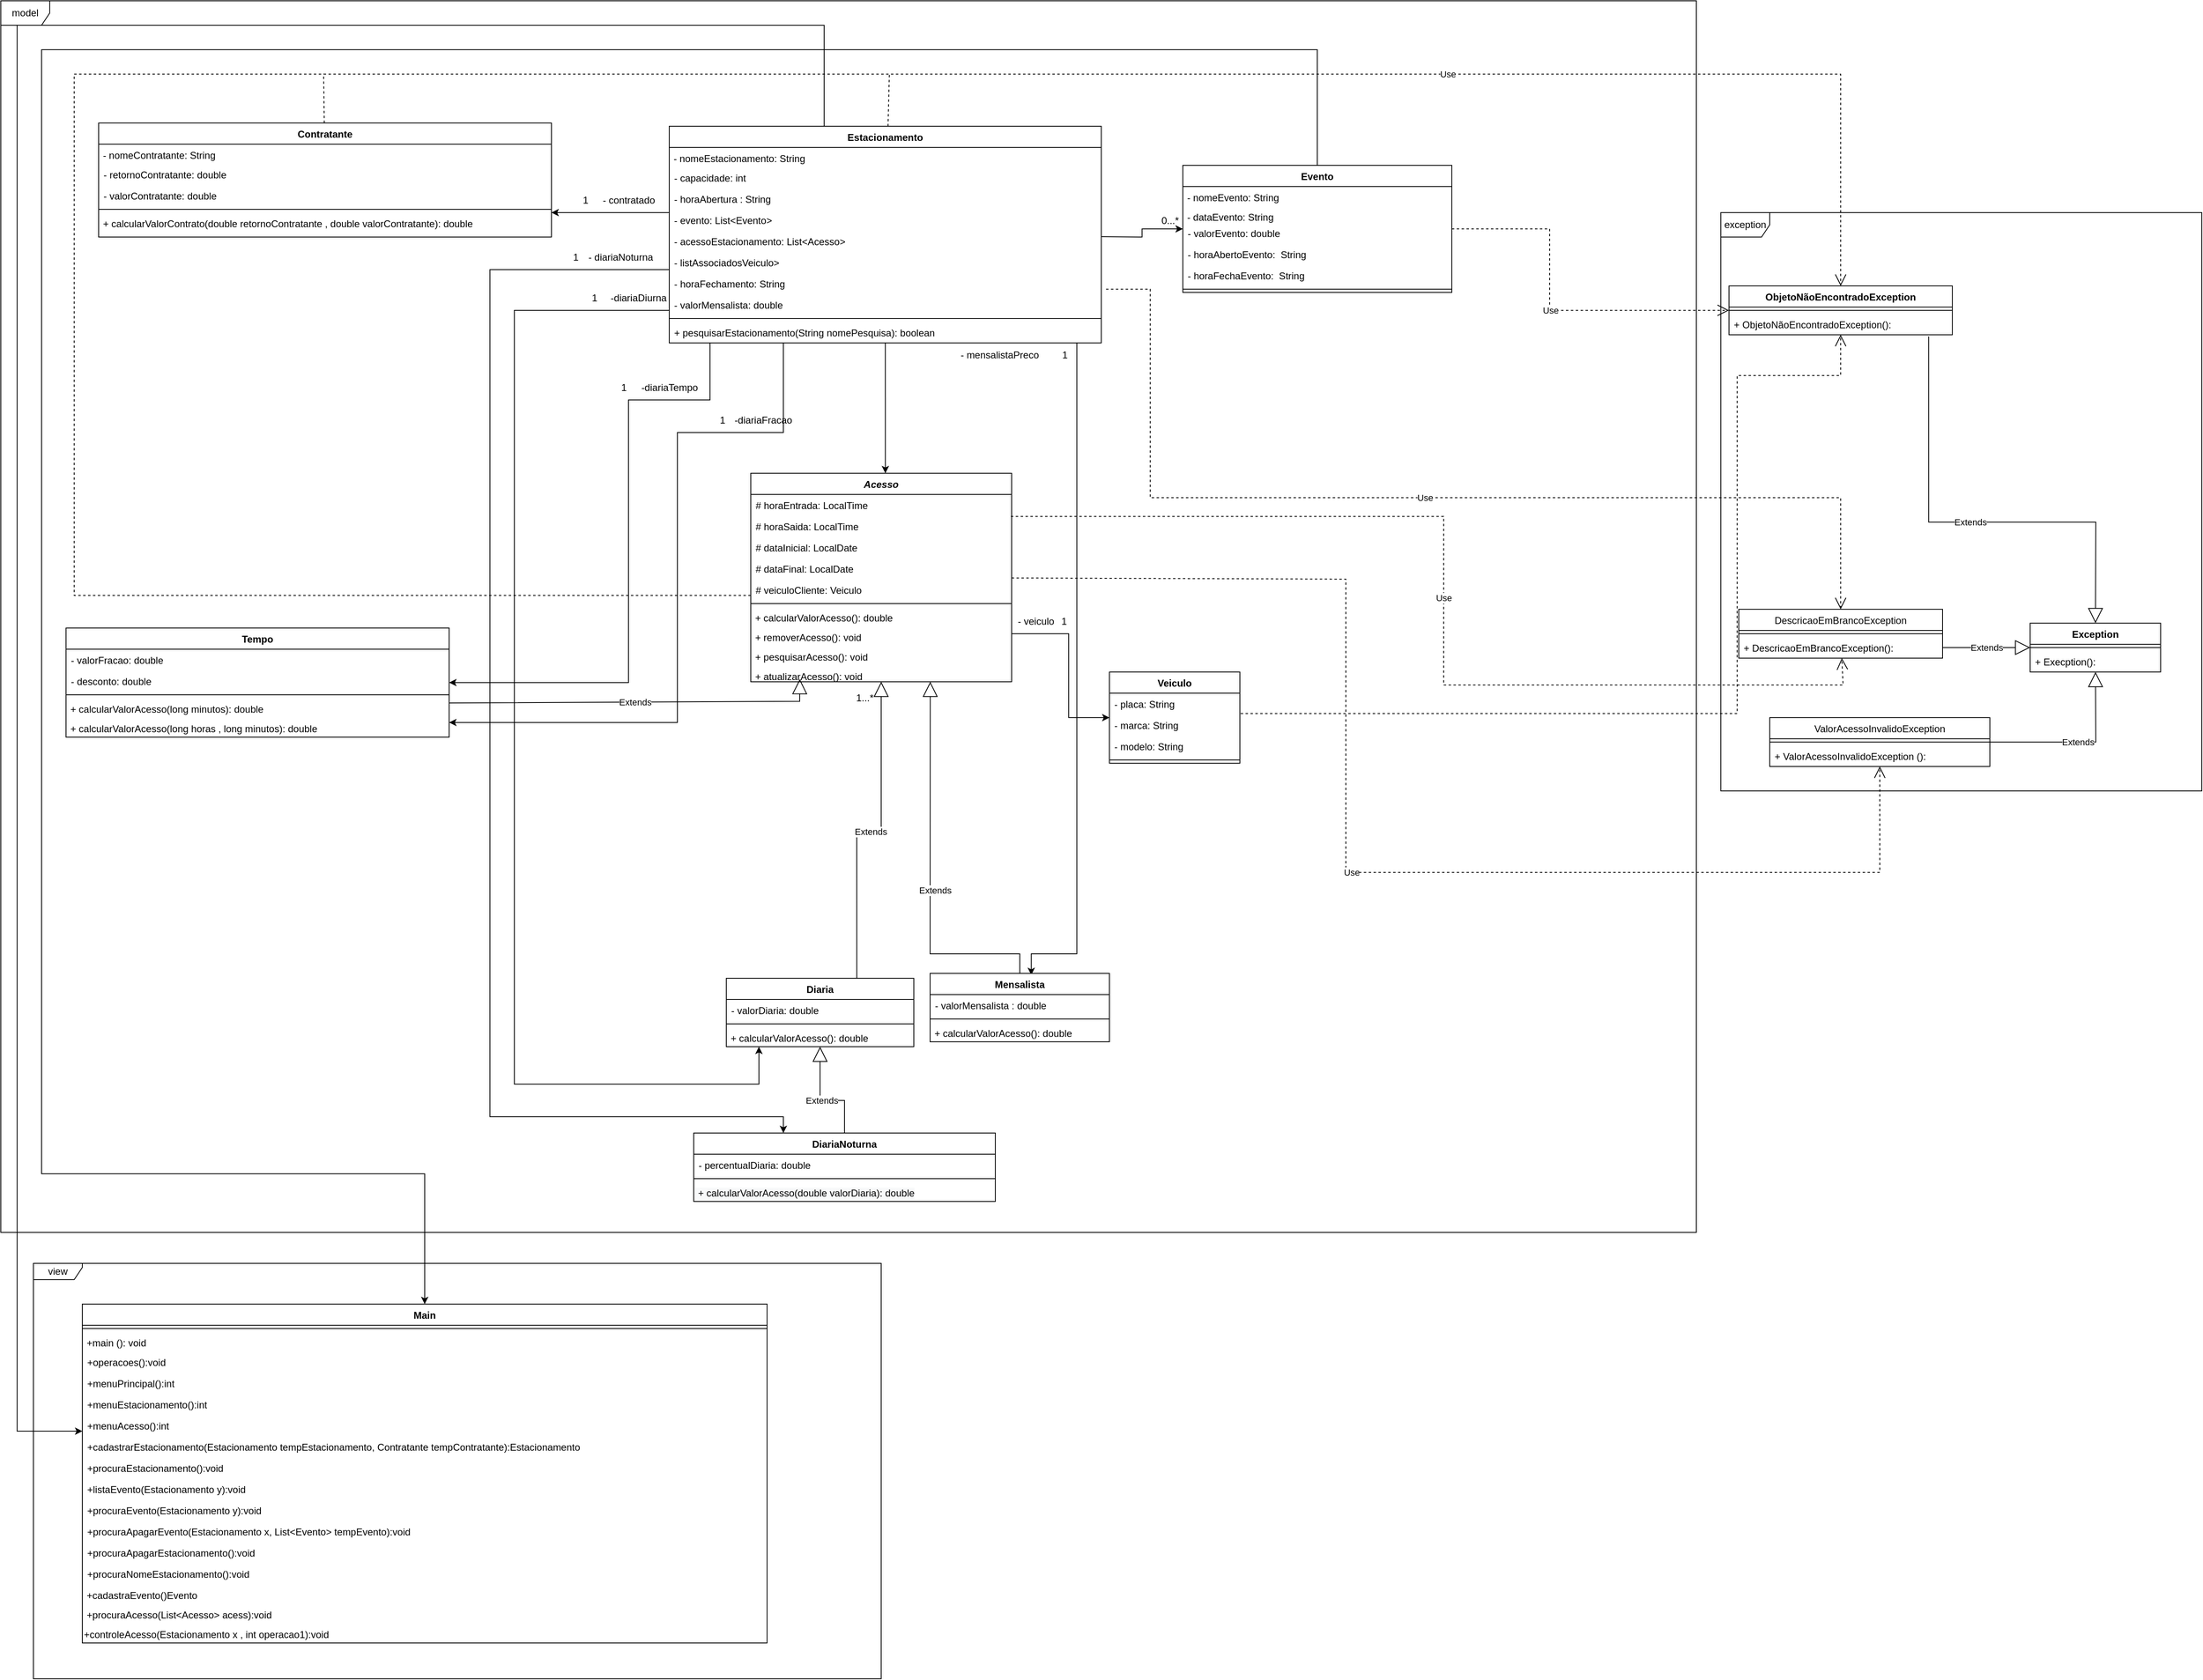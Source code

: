 <mxfile version="20.2.8" type="google"><diagram id="a6x7oeC-y6NZEpoEy43v" name="Page-1"><mxGraphModel grid="1" page="1" gridSize="10" guides="1" tooltips="1" connect="1" arrows="1" fold="1" pageScale="1" pageWidth="1169" pageHeight="827" math="0" shadow="0"><root><mxCell id="0"/><mxCell id="1" parent="0"/><mxCell id="RRVc_BgdhPqZx9UDku9y-6" value="model" style="shape=umlFrame;whiteSpace=wrap;html=1;" vertex="1" parent="1"><mxGeometry x="-570" y="-490" width="2080" height="1512" as="geometry"/></mxCell><mxCell id="RRVc_BgdhPqZx9UDku9y-7" value="view" style="shape=umlFrame;whiteSpace=wrap;html=1;width=60;height=20;" vertex="1" parent="1"><mxGeometry x="-530" y="1060" width="1040" height="510" as="geometry"/></mxCell><mxCell id="oQHBLMfqHsiEh5bcOMGw-1" value="Veiculo" style="swimlane;fontStyle=1;align=center;verticalAlign=top;childLayout=stackLayout;horizontal=1;startSize=26;horizontalStack=0;resizeParent=1;resizeParentMax=0;resizeLast=0;collapsible=1;marginBottom=0;" vertex="1" parent="1"><mxGeometry x="790" y="334" width="160" height="112" as="geometry"/></mxCell><mxCell id="RRVc_BgdhPqZx9UDku9y-2" value="- placa: String" style="text;strokeColor=none;fillColor=none;align=left;verticalAlign=top;spacingLeft=4;spacingRight=4;overflow=hidden;rotatable=0;points=[[0,0.5],[1,0.5]];portConstraint=eastwest;" vertex="1" parent="oQHBLMfqHsiEh5bcOMGw-1"><mxGeometry y="26" width="160" height="26" as="geometry"/></mxCell><mxCell id="oQHBLMfqHsiEh5bcOMGw-2" value="- marca: String" style="text;strokeColor=none;fillColor=none;align=left;verticalAlign=top;spacingLeft=4;spacingRight=4;overflow=hidden;rotatable=0;points=[[0,0.5],[1,0.5]];portConstraint=eastwest;" vertex="1" parent="oQHBLMfqHsiEh5bcOMGw-1"><mxGeometry y="52" width="160" height="26" as="geometry"/></mxCell><mxCell id="-sJG_wmALjBqreh9vqeV-4" value="- modelo: String" style="text;strokeColor=none;fillColor=none;align=left;verticalAlign=top;spacingLeft=4;spacingRight=4;overflow=hidden;rotatable=0;points=[[0,0.5],[1,0.5]];portConstraint=eastwest;" vertex="1" parent="oQHBLMfqHsiEh5bcOMGw-1"><mxGeometry y="78" width="160" height="26" as="geometry"/></mxCell><mxCell id="oQHBLMfqHsiEh5bcOMGw-3" value="" style="line;strokeWidth=1;fillColor=none;align=left;verticalAlign=middle;spacingTop=-1;spacingLeft=3;spacingRight=3;rotatable=0;labelPosition=right;points=[];portConstraint=eastwest;" vertex="1" parent="oQHBLMfqHsiEh5bcOMGw-1"><mxGeometry y="104" width="160" height="8" as="geometry"/></mxCell><mxCell id="-sJG_wmALjBqreh9vqeV-12" style="edgeStyle=orthogonalEdgeStyle;rounded=0;orthogonalLoop=1;jettySize=auto;html=1;" edge="1" parent="1" source="oQHBLMfqHsiEh5bcOMGw-5" target="7_YiJzAZjxSkxxrg9O0G-18"><mxGeometry relative="1" as="geometry"><Array as="points"><mxPoint x="300"/><mxPoint x="200"/></Array></mxGeometry></mxCell><mxCell id="-sJG_wmALjBqreh9vqeV-17" style="edgeStyle=orthogonalEdgeStyle;rounded=0;orthogonalLoop=1;jettySize=auto;html=1;" edge="1" parent="1" source="oQHBLMfqHsiEh5bcOMGw-5" target="oQHBLMfqHsiEh5bcOMGw-26"><mxGeometry relative="1" as="geometry"><Array as="points"><mxPoint x="60" y="-110"/><mxPoint x="60" y="840"/><mxPoint x="360" y="840"/></Array></mxGeometry></mxCell><mxCell id="-sJG_wmALjBqreh9vqeV-25" value="" style="edgeStyle=orthogonalEdgeStyle;rounded=0;orthogonalLoop=1;jettySize=auto;html=1;" edge="1" parent="1" source="oQHBLMfqHsiEh5bcOMGw-5" target="7_YiJzAZjxSkxxrg9O0G-9"><mxGeometry x="0.03" y="-100" relative="1" as="geometry"><Array as="points"><mxPoint x="30" y="-160"/><mxPoint x="30" y="880"/><mxPoint x="390" y="880"/></Array><mxPoint as="offset"/></mxGeometry></mxCell><mxCell id="-sJG_wmALjBqreh9vqeV-30" style="edgeStyle=orthogonalEdgeStyle;rounded=0;orthogonalLoop=1;jettySize=auto;html=1;entryX=0.564;entryY=0.024;entryDx=0;entryDy=0;entryPerimeter=0;" edge="1" parent="1" source="oQHBLMfqHsiEh5bcOMGw-5" target="oQHBLMfqHsiEh5bcOMGw-30"><mxGeometry relative="1" as="geometry"><mxPoint x="750" y="710" as="targetPoint"/><Array as="points"><mxPoint x="750" y="680"/><mxPoint x="694" y="680"/></Array></mxGeometry></mxCell><mxCell id="xhj7oD3gD3yIN_jHnXIx-27" style="edgeStyle=orthogonalEdgeStyle;rounded=0;orthogonalLoop=1;jettySize=auto;html=1;" edge="1" parent="1" source="oQHBLMfqHsiEh5bcOMGw-5" target="oGOpCuE3mLqkpj4tCWFP-7"><mxGeometry relative="1" as="geometry"><mxPoint x="470" y="-400" as="targetPoint"/><Array as="points"><mxPoint x="440" y="-460"/><mxPoint x="-550" y="-460"/><mxPoint x="-550" y="1266"/></Array></mxGeometry></mxCell><mxCell id="oQHBLMfqHsiEh5bcOMGw-5" value="Estacionamento" style="swimlane;fontStyle=1;align=center;verticalAlign=top;childLayout=stackLayout;horizontal=1;startSize=26;horizontalStack=0;resizeParent=1;resizeParentMax=0;resizeLast=0;collapsible=1;marginBottom=0;" vertex="1" parent="1"><mxGeometry x="250" y="-336" width="530" height="266" as="geometry"/></mxCell><mxCell id="-sJG_wmALjBqreh9vqeV-6" value="&amp;nbsp;- nomeEstacionamento: String" style="text;whiteSpace=wrap;html=1;" vertex="1" parent="oQHBLMfqHsiEh5bcOMGw-5"><mxGeometry y="26" width="530" height="24" as="geometry"/></mxCell><mxCell id="SUjdgcvS1ZGS1JkcDo8q-2" value="- capacidade: int" style="text;strokeColor=none;fillColor=none;align=left;verticalAlign=top;spacingLeft=4;spacingRight=4;overflow=hidden;rotatable=0;points=[[0,0.5],[1,0.5]];portConstraint=eastwest;" vertex="1" parent="oQHBLMfqHsiEh5bcOMGw-5"><mxGeometry y="50" width="530" height="26" as="geometry"/></mxCell><mxCell id="oQHBLMfqHsiEh5bcOMGw-6" value="- horaAbertura : String" style="text;strokeColor=none;fillColor=none;align=left;verticalAlign=top;spacingLeft=4;spacingRight=4;overflow=hidden;rotatable=0;points=[[0,0.5],[1,0.5]];portConstraint=eastwest;" vertex="1" parent="oQHBLMfqHsiEh5bcOMGw-5"><mxGeometry y="76" width="530" height="26" as="geometry"/></mxCell><mxCell id="xhj7oD3gD3yIN_jHnXIx-34" value="- evento: List&lt;Evento&gt;" style="text;strokeColor=none;fillColor=none;align=left;verticalAlign=top;spacingLeft=4;spacingRight=4;overflow=hidden;rotatable=0;points=[[0,0.5],[1,0.5]];portConstraint=eastwest;" vertex="1" parent="oQHBLMfqHsiEh5bcOMGw-5"><mxGeometry y="102" width="530" height="26" as="geometry"/></mxCell><mxCell id="xhj7oD3gD3yIN_jHnXIx-35" value="- acessoEstacionamento: List&lt;Acesso&gt;" style="text;strokeColor=none;fillColor=none;align=left;verticalAlign=top;spacingLeft=4;spacingRight=4;overflow=hidden;rotatable=0;points=[[0,0.5],[1,0.5]];portConstraint=eastwest;" vertex="1" parent="oQHBLMfqHsiEh5bcOMGw-5"><mxGeometry y="128" width="530" height="26" as="geometry"/></mxCell><mxCell id="xhj7oD3gD3yIN_jHnXIx-36" value="- listAssociadosVeiculo&gt;" style="text;strokeColor=none;fillColor=none;align=left;verticalAlign=top;spacingLeft=4;spacingRight=4;overflow=hidden;rotatable=0;points=[[0,0.5],[1,0.5]];portConstraint=eastwest;" vertex="1" parent="oQHBLMfqHsiEh5bcOMGw-5"><mxGeometry y="154" width="530" height="26" as="geometry"/></mxCell><mxCell id="shiIWbNTwrXFHsbvoSjf-14" value="- horaFechamento: String" style="text;strokeColor=none;fillColor=none;align=left;verticalAlign=top;spacingLeft=4;spacingRight=4;overflow=hidden;rotatable=0;points=[[0,0.5],[1,0.5]];portConstraint=eastwest;" vertex="1" parent="oQHBLMfqHsiEh5bcOMGw-5"><mxGeometry y="180" width="530" height="26" as="geometry"/></mxCell><mxCell id="oQHBLMfqHsiEh5bcOMGw-31" value="- valorMensalista: double" style="text;strokeColor=none;fillColor=none;align=left;verticalAlign=top;spacingLeft=4;spacingRight=4;overflow=hidden;rotatable=0;points=[[0,0.5],[1,0.5]];portConstraint=eastwest;" vertex="1" parent="oQHBLMfqHsiEh5bcOMGw-5"><mxGeometry y="206" width="530" height="26" as="geometry"/></mxCell><mxCell id="oQHBLMfqHsiEh5bcOMGw-7" value="" style="line;strokeWidth=1;fillColor=none;align=left;verticalAlign=middle;spacingTop=-1;spacingLeft=3;spacingRight=3;rotatable=0;labelPosition=right;points=[];portConstraint=eastwest;" vertex="1" parent="oQHBLMfqHsiEh5bcOMGw-5"><mxGeometry y="232" width="530" height="8" as="geometry"/></mxCell><mxCell id="shiIWbNTwrXFHsbvoSjf-15" value="+ pesquisarEstacionamento(String nomePesquisa): boolean" style="text;strokeColor=none;fillColor=none;align=left;verticalAlign=top;spacingLeft=4;spacingRight=4;overflow=hidden;rotatable=0;points=[[0,0.5],[1,0.5]];portConstraint=eastwest;" vertex="1" parent="oQHBLMfqHsiEh5bcOMGw-5"><mxGeometry y="240" width="530" height="26" as="geometry"/></mxCell><mxCell id="oQHBLMfqHsiEh5bcOMGw-9" value="Acesso" style="swimlane;fontStyle=3;align=center;verticalAlign=top;childLayout=stackLayout;horizontal=1;startSize=26;horizontalStack=0;resizeParent=1;resizeParentMax=0;resizeLast=0;collapsible=1;marginBottom=0;" vertex="1" parent="1"><mxGeometry x="350" y="90" width="320" height="256" as="geometry"/></mxCell><mxCell id="oQHBLMfqHsiEh5bcOMGw-10" value="# horaEntrada: LocalTime" style="text;strokeColor=none;fillColor=none;align=left;verticalAlign=top;spacingLeft=4;spacingRight=4;overflow=hidden;rotatable=0;points=[[0,0.5],[1,0.5]];portConstraint=eastwest;" vertex="1" parent="oQHBLMfqHsiEh5bcOMGw-9"><mxGeometry y="26" width="320" height="26" as="geometry"/></mxCell><mxCell id="RckCWcuXoHSAKbPuvpkd-1" value="# horaSaida: LocalTime" style="text;strokeColor=none;fillColor=none;align=left;verticalAlign=top;spacingLeft=4;spacingRight=4;overflow=hidden;rotatable=0;points=[[0,0.5],[1,0.5]];portConstraint=eastwest;" vertex="1" parent="oQHBLMfqHsiEh5bcOMGw-9"><mxGeometry y="52" width="320" height="26" as="geometry"/></mxCell><mxCell id="RckCWcuXoHSAKbPuvpkd-8" value="# dataInicial: LocalDate" style="text;strokeColor=none;fillColor=none;align=left;verticalAlign=top;spacingLeft=4;spacingRight=4;overflow=hidden;rotatable=0;points=[[0,0.5],[1,0.5]];portConstraint=eastwest;" vertex="1" parent="oQHBLMfqHsiEh5bcOMGw-9"><mxGeometry y="78" width="320" height="26" as="geometry"/></mxCell><mxCell id="RckCWcuXoHSAKbPuvpkd-9" value="# dataFinal: LocalDate" style="text;strokeColor=none;fillColor=none;align=left;verticalAlign=top;spacingLeft=4;spacingRight=4;overflow=hidden;rotatable=0;points=[[0,0.5],[1,0.5]];portConstraint=eastwest;" vertex="1" parent="oQHBLMfqHsiEh5bcOMGw-9"><mxGeometry y="104" width="320" height="26" as="geometry"/></mxCell><mxCell id="xhj7oD3gD3yIN_jHnXIx-29" value="# veiculoCliente: Veiculo" style="text;strokeColor=none;fillColor=none;align=left;verticalAlign=top;spacingLeft=4;spacingRight=4;overflow=hidden;rotatable=0;points=[[0,0.5],[1,0.5]];portConstraint=eastwest;" vertex="1" parent="oQHBLMfqHsiEh5bcOMGw-9"><mxGeometry y="130" width="320" height="26" as="geometry"/></mxCell><mxCell id="oQHBLMfqHsiEh5bcOMGw-11" value="" style="line;strokeWidth=1;fillColor=none;align=left;verticalAlign=middle;spacingTop=-1;spacingLeft=3;spacingRight=3;rotatable=0;labelPosition=right;points=[];portConstraint=eastwest;" vertex="1" parent="oQHBLMfqHsiEh5bcOMGw-9"><mxGeometry y="156" width="320" height="8" as="geometry"/></mxCell><mxCell id="shiIWbNTwrXFHsbvoSjf-10" value="&lt;span style=&quot;background-color: transparent;&quot;&gt;&lt;span style=&quot;color: rgb(0, 0, 0); font-family: Helvetica; font-size: 12px; font-style: normal; font-variant-ligatures: normal; font-variant-caps: normal; font-weight: 400; letter-spacing: normal; text-align: left; text-indent: 0px; text-transform: none; word-spacing: 0px; -webkit-text-stroke-width: 0px; text-decoration-thickness: initial; text-decoration-style: initial; text-decoration-color: initial; float: none; display: inline !important;&quot;&gt;&amp;nbsp;+ calcularValorAcesso(): double&lt;/span&gt;&lt;/span&gt;" style="text;whiteSpace=wrap;html=1;" vertex="1" parent="oQHBLMfqHsiEh5bcOMGw-9"><mxGeometry y="164" width="320" height="24" as="geometry"/></mxCell><mxCell id="BKiYx53cZ9i8a6FHgA8M-1" value="&lt;span style=&quot;background-color: transparent;&quot;&gt;&lt;span style=&quot;color: rgb(0, 0, 0); font-family: Helvetica; font-size: 12px; font-style: normal; font-variant-ligatures: normal; font-variant-caps: normal; font-weight: 400; letter-spacing: normal; text-align: left; text-indent: 0px; text-transform: none; word-spacing: 0px; -webkit-text-stroke-width: 0px; text-decoration-thickness: initial; text-decoration-style: initial; text-decoration-color: initial; float: none; display: inline !important;&quot;&gt;&amp;nbsp;+ removerAcesso(): void&lt;br&gt;&lt;/span&gt;&lt;/span&gt;" style="text;whiteSpace=wrap;html=1;" vertex="1" parent="oQHBLMfqHsiEh5bcOMGw-9"><mxGeometry y="188" width="320" height="24" as="geometry"/></mxCell><mxCell id="shiIWbNTwrXFHsbvoSjf-11" value="&lt;span style=&quot;background-color: transparent;&quot;&gt;&lt;span style=&quot;color: rgb(0, 0, 0); font-family: Helvetica; font-size: 12px; font-style: normal; font-variant-ligatures: normal; font-variant-caps: normal; font-weight: 400; letter-spacing: normal; text-align: left; text-indent: 0px; text-transform: none; word-spacing: 0px; -webkit-text-stroke-width: 0px; text-decoration-thickness: initial; text-decoration-style: initial; text-decoration-color: initial; float: none; display: inline !important;&quot;&gt;&amp;nbsp;+ pesquisarAcesso(): void&lt;br&gt;&lt;/span&gt;&lt;/span&gt;" style="text;whiteSpace=wrap;html=1;" vertex="1" parent="oQHBLMfqHsiEh5bcOMGw-9"><mxGeometry y="212" width="320" height="24" as="geometry"/></mxCell><mxCell id="shiIWbNTwrXFHsbvoSjf-12" value="&lt;span style=&quot;background-color: transparent;&quot;&gt;&lt;span style=&quot;color: rgb(0, 0, 0); font-family: Helvetica; font-size: 12px; font-style: normal; font-variant-ligatures: normal; font-variant-caps: normal; font-weight: 400; letter-spacing: normal; text-align: left; text-indent: 0px; text-transform: none; word-spacing: 0px; -webkit-text-stroke-width: 0px; text-decoration-thickness: initial; text-decoration-style: initial; text-decoration-color: initial; float: none; display: inline !important;&quot;&gt;&amp;nbsp;+ atualizarAcesso(): void&lt;br&gt;&lt;/span&gt;&lt;/span&gt;" style="text;whiteSpace=wrap;html=1;" vertex="1" parent="oQHBLMfqHsiEh5bcOMGw-9"><mxGeometry y="236" width="320" height="20" as="geometry"/></mxCell><mxCell id="oQHBLMfqHsiEh5bcOMGw-26" value="Diaria" style="swimlane;fontStyle=1;align=center;verticalAlign=top;childLayout=stackLayout;horizontal=1;startSize=26;horizontalStack=0;resizeParent=1;resizeParentMax=0;resizeLast=0;collapsible=1;marginBottom=0;" vertex="1" parent="1"><mxGeometry x="320" y="710" width="230" height="84" as="geometry"/></mxCell><mxCell id="oQHBLMfqHsiEh5bcOMGw-27" value="- valorDiaria: double" style="text;strokeColor=none;fillColor=none;align=left;verticalAlign=top;spacingLeft=4;spacingRight=4;overflow=hidden;rotatable=0;points=[[0,0.5],[1,0.5]];portConstraint=eastwest;" vertex="1" parent="oQHBLMfqHsiEh5bcOMGw-26"><mxGeometry y="26" width="230" height="26" as="geometry"/></mxCell><mxCell id="oQHBLMfqHsiEh5bcOMGw-28" value="" style="line;strokeWidth=1;fillColor=none;align=left;verticalAlign=middle;spacingTop=-1;spacingLeft=3;spacingRight=3;rotatable=0;labelPosition=right;points=[];portConstraint=eastwest;" vertex="1" parent="oQHBLMfqHsiEh5bcOMGw-26"><mxGeometry y="52" width="230" height="8" as="geometry"/></mxCell><mxCell id="shiIWbNTwrXFHsbvoSjf-4" value="&lt;span style=&quot;background-color: transparent;&quot;&gt;&lt;span style=&quot;color: rgb(0, 0, 0); font-family: Helvetica; font-size: 12px; font-style: normal; font-variant-ligatures: normal; font-variant-caps: normal; font-weight: 400; letter-spacing: normal; text-align: left; text-indent: 0px; text-transform: none; word-spacing: 0px; -webkit-text-stroke-width: 0px; text-decoration-thickness: initial; text-decoration-style: initial; text-decoration-color: initial; float: none; display: inline !important;&quot;&gt;&amp;nbsp;+ calcularValorAcesso(): double&lt;/span&gt;&lt;/span&gt;" style="text;whiteSpace=wrap;html=1;" vertex="1" parent="oQHBLMfqHsiEh5bcOMGw-26"><mxGeometry y="60" width="230" height="24" as="geometry"/></mxCell><mxCell id="oQHBLMfqHsiEh5bcOMGw-30" value="Mensalista" style="swimlane;fontStyle=1;align=center;verticalAlign=top;childLayout=stackLayout;horizontal=1;startSize=26;horizontalStack=0;resizeParent=1;resizeParentMax=0;resizeLast=0;collapsible=1;marginBottom=0;" vertex="1" parent="1"><mxGeometry x="570" y="704" width="220" height="84" as="geometry"/></mxCell><mxCell id="shiIWbNTwrXFHsbvoSjf-19" value="- valorMensalista : double" style="text;strokeColor=none;fillColor=none;align=left;verticalAlign=top;spacingLeft=4;spacingRight=4;overflow=hidden;rotatable=0;points=[[0,0.5],[1,0.5]];portConstraint=eastwest;" vertex="1" parent="oQHBLMfqHsiEh5bcOMGw-30"><mxGeometry y="26" width="220" height="26" as="geometry"/></mxCell><mxCell id="oQHBLMfqHsiEh5bcOMGw-32" value="" style="line;strokeWidth=1;fillColor=none;align=left;verticalAlign=middle;spacingTop=-1;spacingLeft=3;spacingRight=3;rotatable=0;labelPosition=right;points=[];portConstraint=eastwest;" vertex="1" parent="oQHBLMfqHsiEh5bcOMGw-30"><mxGeometry y="52" width="220" height="8" as="geometry"/></mxCell><mxCell id="shiIWbNTwrXFHsbvoSjf-5" value="&lt;span style=&quot;background-color: transparent;&quot;&gt;&lt;span style=&quot;color: rgb(0, 0, 0); font-family: Helvetica; font-size: 12px; font-style: normal; font-variant-ligatures: normal; font-variant-caps: normal; font-weight: 400; letter-spacing: normal; text-align: left; text-indent: 0px; text-transform: none; word-spacing: 0px; -webkit-text-stroke-width: 0px; text-decoration-thickness: initial; text-decoration-style: initial; text-decoration-color: initial; float: none; display: inline !important;&quot;&gt;&amp;nbsp;+ calcularValorAcesso(): double&lt;/span&gt;&lt;/span&gt;" style="text;whiteSpace=wrap;html=1;" vertex="1" parent="oQHBLMfqHsiEh5bcOMGw-30"><mxGeometry y="60" width="220" height="24" as="geometry"/></mxCell><mxCell id="SUjdgcvS1ZGS1JkcDo8q-8" value="" style="endArrow=classic;html=1;rounded=0;entryX=0.516;entryY=0;entryDx=0;entryDy=0;entryPerimeter=0;" edge="1" parent="1" source="oQHBLMfqHsiEh5bcOMGw-5" target="oQHBLMfqHsiEh5bcOMGw-9"><mxGeometry width="50" height="50" relative="1" as="geometry"><mxPoint x="230" y="518.994" as="sourcePoint"/><mxPoint x="320" y="461" as="targetPoint"/></mxGeometry></mxCell><mxCell id="SUjdgcvS1ZGS1JkcDo8q-9" value="" style="endArrow=classic;html=1;rounded=0;exitX=0;exitY=1;exitDx=0;exitDy=0;" edge="1" parent="1" source="RRVc_BgdhPqZx9UDku9y-13" target="oQHBLMfqHsiEh5bcOMGw-1"><mxGeometry width="50" height="50" relative="1" as="geometry"><mxPoint x="670" y="300" as="sourcePoint"/><mxPoint x="740" y="618.68" as="targetPoint"/><Array as="points"><mxPoint x="740" y="287"/><mxPoint x="740" y="390"/></Array></mxGeometry></mxCell><mxCell id="7_YiJzAZjxSkxxrg9O0G-9" value="DiariaNoturna" style="swimlane;fontStyle=1;align=center;verticalAlign=top;childLayout=stackLayout;horizontal=1;startSize=26;horizontalStack=0;resizeParent=1;resizeParentMax=0;resizeLast=0;collapsible=1;marginBottom=0;" vertex="1" parent="1"><mxGeometry x="280" y="900" width="370" height="84" as="geometry"/></mxCell><mxCell id="7_YiJzAZjxSkxxrg9O0G-10" value="- percentualDiaria: double" style="text;strokeColor=none;fillColor=none;align=left;verticalAlign=top;spacingLeft=4;spacingRight=4;overflow=hidden;rotatable=0;points=[[0,0.5],[1,0.5]];portConstraint=eastwest;" vertex="1" parent="7_YiJzAZjxSkxxrg9O0G-9"><mxGeometry y="26" width="370" height="26" as="geometry"/></mxCell><mxCell id="7_YiJzAZjxSkxxrg9O0G-11" value="" style="line;strokeWidth=1;fillColor=none;align=left;verticalAlign=middle;spacingTop=-1;spacingLeft=3;spacingRight=3;rotatable=0;labelPosition=right;points=[];portConstraint=eastwest;" vertex="1" parent="7_YiJzAZjxSkxxrg9O0G-9"><mxGeometry y="52" width="370" height="8" as="geometry"/></mxCell><mxCell id="shiIWbNTwrXFHsbvoSjf-7" value="&lt;span style=&quot;color: rgb(0, 0, 0); font-family: Helvetica; font-size: 12px; font-style: normal; font-variant-ligatures: normal; font-variant-caps: normal; font-weight: 400; letter-spacing: normal; orphans: 2; text-align: left; text-indent: 0px; text-transform: none; widows: 2; word-spacing: 0px; -webkit-text-stroke-width: 0px; background-color: rgb(248, 249, 250); text-decoration-thickness: initial; text-decoration-style: initial; text-decoration-color: initial; float: none; display: inline !important;&quot;&gt;&amp;nbsp;+ calcularValorAcesso(double valorDiaria): double&lt;/span&gt;" style="text;whiteSpace=wrap;html=1;" vertex="1" parent="7_YiJzAZjxSkxxrg9O0G-9"><mxGeometry y="60" width="370" height="24" as="geometry"/></mxCell><mxCell id="7_YiJzAZjxSkxxrg9O0G-13" value="Extends" style="endArrow=block;endSize=16;endFill=0;html=1;rounded=0;" edge="1" parent="1" source="7_YiJzAZjxSkxxrg9O0G-9" target="oQHBLMfqHsiEh5bcOMGw-26"><mxGeometry width="160" relative="1" as="geometry"><mxPoint x="540" y="686" as="sourcePoint"/><mxPoint x="450" y="720" as="targetPoint"/><Array as="points"><mxPoint x="465" y="860"/><mxPoint x="435" y="860"/></Array></mxGeometry></mxCell><mxCell id="7_YiJzAZjxSkxxrg9O0G-18" value="Tempo" style="swimlane;fontStyle=1;align=center;verticalAlign=top;childLayout=stackLayout;horizontal=1;startSize=26;horizontalStack=0;resizeParent=1;resizeParentMax=0;resizeLast=0;collapsible=1;marginBottom=0;" vertex="1" parent="1"><mxGeometry x="-490" y="280" width="470" height="134" as="geometry"/></mxCell><mxCell id="7_YiJzAZjxSkxxrg9O0G-19" value="- valorFracao: double" style="text;strokeColor=none;fillColor=none;align=left;verticalAlign=top;spacingLeft=4;spacingRight=4;overflow=hidden;rotatable=0;points=[[0,0.5],[1,0.5]];portConstraint=eastwest;" vertex="1" parent="7_YiJzAZjxSkxxrg9O0G-18"><mxGeometry y="26" width="470" height="26" as="geometry"/></mxCell><mxCell id="shiIWbNTwrXFHsbvoSjf-20" value="- desconto: double" style="text;strokeColor=none;fillColor=none;align=left;verticalAlign=top;spacingLeft=4;spacingRight=4;overflow=hidden;rotatable=0;points=[[0,0.5],[1,0.5]];portConstraint=eastwest;" vertex="1" parent="7_YiJzAZjxSkxxrg9O0G-18"><mxGeometry y="52" width="470" height="26" as="geometry"/></mxCell><mxCell id="7_YiJzAZjxSkxxrg9O0G-20" value="" style="line;strokeWidth=1;fillColor=none;align=left;verticalAlign=middle;spacingTop=-1;spacingLeft=3;spacingRight=3;rotatable=0;labelPosition=right;points=[];portConstraint=eastwest;" vertex="1" parent="7_YiJzAZjxSkxxrg9O0G-18"><mxGeometry y="78" width="470" height="8" as="geometry"/></mxCell><mxCell id="L1DdIF6dGVom8cU4Kmu5-1" value="&lt;span style=&quot;background-color: transparent;&quot;&gt;&lt;span style=&quot;color: rgb(0, 0, 0); font-family: Helvetica; font-size: 12px; font-style: normal; font-variant-ligatures: normal; font-variant-caps: normal; font-weight: 400; letter-spacing: normal; text-align: left; text-indent: 0px; text-transform: none; word-spacing: 0px; -webkit-text-stroke-width: 0px; text-decoration-thickness: initial; text-decoration-style: initial; text-decoration-color: initial; float: none; display: inline !important;&quot;&gt;&amp;nbsp;+ calcularValorAcesso(long minutos): double&lt;/span&gt;&lt;/span&gt;" style="text;whiteSpace=wrap;html=1;" vertex="1" parent="7_YiJzAZjxSkxxrg9O0G-18"><mxGeometry y="86" width="470" height="24" as="geometry"/></mxCell><mxCell id="shiIWbNTwrXFHsbvoSjf-3" value="&lt;div&gt;&lt;span style=&quot;background-color: transparent;&quot;&gt;&lt;span style=&quot;color: rgb(0, 0, 0); font-family: Helvetica; font-size: 12px; font-style: normal; font-variant-ligatures: normal; font-variant-caps: normal; font-weight: 400; letter-spacing: normal; text-align: left; text-indent: 0px; text-transform: none; word-spacing: 0px; -webkit-text-stroke-width: 0px; text-decoration-thickness: initial; text-decoration-style: initial; text-decoration-color: initial; float: none; display: inline !important;&quot;&gt;&amp;nbsp;+ calcularValorAcesso(long horas , long minutos): double&lt;/span&gt;&lt;br&gt;&lt;/span&gt;&lt;/div&gt;" style="text;whiteSpace=wrap;html=1;" vertex="1" parent="7_YiJzAZjxSkxxrg9O0G-18"><mxGeometry y="110" width="470" height="24" as="geometry"/></mxCell><mxCell id="OYBiyEAxSE5ptdTryMzt-4" value="Extends" style="endArrow=block;endSize=16;endFill=0;html=1;rounded=0;entryX=0.188;entryY=0.833;entryDx=0;entryDy=0;entryPerimeter=0;exitX=1;exitY=0.25;exitDx=0;exitDy=0;" edge="1" parent="1" source="L1DdIF6dGVom8cU4Kmu5-1" target="shiIWbNTwrXFHsbvoSjf-12"><mxGeometry width="160" relative="1" as="geometry"><mxPoint x="270" y="620" as="sourcePoint"/><mxPoint x="470" y="320" as="targetPoint"/><Array as="points"><mxPoint x="410" y="370"/></Array></mxGeometry></mxCell><mxCell id="OYBiyEAxSE5ptdTryMzt-10" value="Extends" style="endArrow=block;endSize=16;endFill=0;html=1;rounded=0;exitX=0.696;exitY=0;exitDx=0;exitDy=0;exitPerimeter=0;" edge="1" parent="1" source="oQHBLMfqHsiEh5bcOMGw-26" target="shiIWbNTwrXFHsbvoSjf-12"><mxGeometry width="160" relative="1" as="geometry"><mxPoint x="330" y="580" as="sourcePoint"/><mxPoint x="480" y="350" as="targetPoint"/><Array as="points"><mxPoint x="480" y="530"/><mxPoint x="510" y="530"/></Array></mxGeometry></mxCell><mxCell id="OYBiyEAxSE5ptdTryMzt-12" value="Extends" style="endArrow=block;endSize=16;endFill=0;html=1;rounded=0;exitX=0.5;exitY=0;exitDx=0;exitDy=0;entryX=0.688;entryY=1;entryDx=0;entryDy=0;entryPerimeter=0;" edge="1" parent="1" source="oQHBLMfqHsiEh5bcOMGw-30" target="shiIWbNTwrXFHsbvoSjf-12"><mxGeometry x="-0.095" y="-6" width="160" relative="1" as="geometry"><mxPoint x="494" y="640" as="sourcePoint"/><mxPoint x="654" y="640" as="targetPoint"/><mxPoint as="offset"/><Array as="points"><mxPoint x="680" y="680"/><mxPoint x="570" y="680"/></Array></mxGeometry></mxCell><mxCell id="O5PM82IY_Oq9Csx8M5Vb-17" value="" style="endArrow=classic;html=1;rounded=0;entryX=1;entryY=0;entryDx=0;entryDy=0;exitX=0;exitY=0.154;exitDx=0;exitDy=0;exitPerimeter=0;" edge="1" parent="1" source="xhj7oD3gD3yIN_jHnXIx-34" target="BKiYx53cZ9i8a6FHgA8M-31"><mxGeometry width="50" height="50" relative="1" as="geometry"><mxPoint x="250" y="-240" as="sourcePoint"/><mxPoint x="110" y="-220" as="targetPoint"/></mxGeometry></mxCell><mxCell id="Yaq_AAekf6mLqf6e7RhH-2" value="Contratante" style="swimlane;fontStyle=1;align=center;verticalAlign=top;childLayout=stackLayout;horizontal=1;startSize=26;horizontalStack=0;resizeParent=1;resizeParentMax=0;resizeLast=0;collapsible=1;marginBottom=0;" vertex="1" parent="1"><mxGeometry x="-450" y="-340" width="555.5" height="140" as="geometry"/></mxCell><mxCell id="-sJG_wmALjBqreh9vqeV-9" value="&lt;div&gt;&amp;nbsp;- nomeContratante: String&lt;/div&gt;&lt;div&gt;&lt;br&gt;&lt;/div&gt;" style="text;whiteSpace=wrap;html=1;" vertex="1" parent="Yaq_AAekf6mLqf6e7RhH-2"><mxGeometry y="26" width="555.5" height="24" as="geometry"/></mxCell><mxCell id="Yaq_AAekf6mLqf6e7RhH-3" value="- retornoContratante: double" style="text;strokeColor=none;fillColor=none;align=left;verticalAlign=top;spacingLeft=4;spacingRight=4;overflow=hidden;rotatable=0;points=[[0,0.5],[1,0.5]];portConstraint=eastwest;" vertex="1" parent="Yaq_AAekf6mLqf6e7RhH-2"><mxGeometry y="50" width="555.5" height="26" as="geometry"/></mxCell><mxCell id="Yaq_AAekf6mLqf6e7RhH-6" value="- valorContratante: double" style="text;strokeColor=none;fillColor=none;align=left;verticalAlign=top;spacingLeft=4;spacingRight=4;overflow=hidden;rotatable=0;points=[[0,0.5],[1,0.5]];portConstraint=eastwest;" vertex="1" parent="Yaq_AAekf6mLqf6e7RhH-2"><mxGeometry y="76" width="555.5" height="26" as="geometry"/></mxCell><mxCell id="Yaq_AAekf6mLqf6e7RhH-4" value="" style="line;strokeWidth=1;fillColor=none;align=left;verticalAlign=middle;spacingTop=-1;spacingLeft=3;spacingRight=3;rotatable=0;labelPosition=right;points=[];portConstraint=eastwest;" vertex="1" parent="Yaq_AAekf6mLqf6e7RhH-2"><mxGeometry y="102" width="555.5" height="8" as="geometry"/></mxCell><mxCell id="BKiYx53cZ9i8a6FHgA8M-31" value="&lt;span style=&quot;background-color: transparent;&quot;&gt;&lt;span style=&quot;color: rgb(0, 0, 0); font-family: Helvetica; font-size: 12px; font-style: normal; font-variant-ligatures: normal; font-variant-caps: normal; font-weight: 400; letter-spacing: normal; text-align: left; text-indent: 0px; text-transform: none; word-spacing: 0px; -webkit-text-stroke-width: 0px; text-decoration-thickness: initial; text-decoration-style: initial; text-decoration-color: initial; float: none; display: inline !important;&quot;&gt;&amp;nbsp;+ calcularValorContrato(&lt;/span&gt;&lt;/span&gt;&lt;span style=&quot;background-color: transparent;&quot;&gt;&lt;span style=&quot;color: rgb(0, 0, 0); font-family: Helvetica; font-size: 12px; font-style: normal; font-variant-ligatures: normal; font-variant-caps: normal; font-weight: 400; letter-spacing: normal; text-align: left; text-indent: 0px; text-transform: none; word-spacing: 0px; -webkit-text-stroke-width: 0px; text-decoration-thickness: initial; text-decoration-style: initial; text-decoration-color: initial; float: none; display: inline !important;&quot;&gt;double retornoContratante , double valorContratante): double&lt;/span&gt;&lt;/span&gt;&lt;span style=&quot;background-color: transparent;&quot;&gt;&lt;span style=&quot;color: rgb(0, 0, 0); font-family: Helvetica; font-size: 12px; font-style: normal; font-variant-ligatures: normal; font-variant-caps: normal; font-weight: 400; letter-spacing: normal; text-align: left; text-indent: 0px; text-transform: none; word-spacing: 0px; -webkit-text-stroke-width: 0px; text-decoration-thickness: initial; text-decoration-style: initial; text-decoration-color: initial; float: none; display: inline !important;&quot;&gt;&lt;/span&gt;&lt;/span&gt;" style="text;whiteSpace=wrap;html=1;" vertex="1" parent="Yaq_AAekf6mLqf6e7RhH-2"><mxGeometry y="110" width="555.5" height="30" as="geometry"/></mxCell><mxCell id="xhj7oD3gD3yIN_jHnXIx-26" style="edgeStyle=orthogonalEdgeStyle;rounded=0;orthogonalLoop=1;jettySize=auto;html=1;" edge="1" parent="1" source="vzSW0c6hSdbZZOK4oAyh-5" target="oGOpCuE3mLqkpj4tCWFP-7"><mxGeometry relative="1" as="geometry"><Array as="points"><mxPoint x="1045" y="-430"/><mxPoint x="-520" y="-430"/><mxPoint x="-520" y="950"/><mxPoint x="-50" y="950"/></Array></mxGeometry></mxCell><mxCell id="vzSW0c6hSdbZZOK4oAyh-5" value="Evento" style="swimlane;fontStyle=1;align=center;verticalAlign=top;childLayout=stackLayout;horizontal=1;startSize=26;horizontalStack=0;resizeParent=1;resizeParentMax=0;resizeLast=0;collapsible=1;marginBottom=0;" vertex="1" parent="1"><mxGeometry x="880" y="-288" width="330" height="156" as="geometry"/></mxCell><mxCell id="-sJG_wmALjBqreh9vqeV-8" value="&lt;div&gt;&amp;nbsp;- nomeEvento: String&lt;br&gt;&lt;/div&gt;" style="text;whiteSpace=wrap;html=1;" vertex="1" parent="vzSW0c6hSdbZZOK4oAyh-5"><mxGeometry y="26" width="330" height="24" as="geometry"/></mxCell><mxCell id="-sJG_wmALjBqreh9vqeV-7" value="&amp;nbsp;- dataEvento: String" style="text;whiteSpace=wrap;html=1;" vertex="1" parent="vzSW0c6hSdbZZOK4oAyh-5"><mxGeometry y="50" width="330" height="20" as="geometry"/></mxCell><mxCell id="RRVc_BgdhPqZx9UDku9y-21" value="- valorEvento: double" style="text;strokeColor=none;fillColor=none;align=left;verticalAlign=top;spacingLeft=4;spacingRight=4;overflow=hidden;rotatable=0;points=[[0,0.5],[1,0.5]];portConstraint=eastwest;" vertex="1" parent="vzSW0c6hSdbZZOK4oAyh-5"><mxGeometry y="70" width="330" height="26" as="geometry"/></mxCell><mxCell id="RRVc_BgdhPqZx9UDku9y-28" value="- horaAbertoEvento:  String" style="text;strokeColor=none;fillColor=none;align=left;verticalAlign=top;spacingLeft=4;spacingRight=4;overflow=hidden;rotatable=0;points=[[0,0.5],[1,0.5]];portConstraint=eastwest;" vertex="1" parent="vzSW0c6hSdbZZOK4oAyh-5"><mxGeometry y="96" width="330" height="26" as="geometry"/></mxCell><mxCell id="vzSW0c6hSdbZZOK4oAyh-6" value="- horaFechaEvento:  String" style="text;strokeColor=none;fillColor=none;align=left;verticalAlign=top;spacingLeft=4;spacingRight=4;overflow=hidden;rotatable=0;points=[[0,0.5],[1,0.5]];portConstraint=eastwest;" vertex="1" parent="vzSW0c6hSdbZZOK4oAyh-5"><mxGeometry y="122" width="330" height="26" as="geometry"/></mxCell><mxCell id="vzSW0c6hSdbZZOK4oAyh-8" value="" style="line;strokeWidth=1;fillColor=none;align=left;verticalAlign=middle;spacingTop=-1;spacingLeft=3;spacingRight=3;rotatable=0;labelPosition=right;points=[];portConstraint=eastwest;" vertex="1" parent="vzSW0c6hSdbZZOK4oAyh-5"><mxGeometry y="148" width="330" height="8" as="geometry"/></mxCell><mxCell id="RRVc_BgdhPqZx9UDku9y-1" value="" style="endArrow=classic;html=1;rounded=0;" edge="1" parent="1" source="oQHBLMfqHsiEh5bcOMGw-5" target="vzSW0c6hSdbZZOK4oAyh-5"><mxGeometry width="50" height="50" relative="1" as="geometry"><mxPoint x="710" y="320" as="sourcePoint"/><mxPoint x="760" y="270" as="targetPoint"/><Array as="points"><mxPoint x="830" y="-200"/><mxPoint x="830" y="-210"/></Array></mxGeometry></mxCell><mxCell id="RRVc_BgdhPqZx9UDku9y-3" value="0...*" style="text;html=1;strokeColor=none;fillColor=none;align=center;verticalAlign=middle;whiteSpace=wrap;rounded=0;" vertex="1" parent="1"><mxGeometry x="850" y="-230" width="29" height="20" as="geometry"/></mxCell><mxCell id="RRVc_BgdhPqZx9UDku9y-4" value="1...*" style="text;html=1;strokeColor=none;fillColor=none;align=center;verticalAlign=middle;whiteSpace=wrap;rounded=0;" vertex="1" parent="1"><mxGeometry x="470" y="346" width="40" height="40" as="geometry"/></mxCell><mxCell id="RRVc_BgdhPqZx9UDku9y-5" value="1" style="text;html=1;strokeColor=none;fillColor=none;align=center;verticalAlign=middle;whiteSpace=wrap;rounded=0;" vertex="1" parent="1"><mxGeometry x="720" y="263.5" width="29" height="17" as="geometry"/></mxCell><mxCell id="RRVc_BgdhPqZx9UDku9y-9" value="1" style="text;html=1;strokeColor=none;fillColor=none;align=center;verticalAlign=middle;whiteSpace=wrap;rounded=0;" vertex="1" parent="1"><mxGeometry x="180" y="-25" width="29" height="20" as="geometry"/></mxCell><mxCell id="oGOpCuE3mLqkpj4tCWFP-3" value="DescricaoEmBrancoException" style="swimlane;fontStyle=0;align=center;verticalAlign=top;childLayout=stackLayout;horizontal=1;startSize=26;horizontalStack=0;resizeParent=1;resizeParentMax=0;resizeLast=0;collapsible=1;marginBottom=0;" vertex="1" parent="1"><mxGeometry x="1562" y="257" width="250" height="60" as="geometry"/></mxCell><mxCell id="oGOpCuE3mLqkpj4tCWFP-5" value="" style="line;strokeWidth=1;fillColor=none;align=left;verticalAlign=middle;spacingTop=-1;spacingLeft=3;spacingRight=3;rotatable=0;labelPosition=right;points=[];portConstraint=eastwest;strokeColor=inherit;" vertex="1" parent="oGOpCuE3mLqkpj4tCWFP-3"><mxGeometry y="26" width="250" height="8" as="geometry"/></mxCell><mxCell id="oGOpCuE3mLqkpj4tCWFP-6" value="+ DescricaoEmBrancoException():" style="text;strokeColor=none;fillColor=none;align=left;verticalAlign=top;spacingLeft=4;spacingRight=4;overflow=hidden;rotatable=0;points=[[0,0.5],[1,0.5]];portConstraint=eastwest;" vertex="1" parent="oGOpCuE3mLqkpj4tCWFP-3"><mxGeometry y="34" width="250" height="26" as="geometry"/></mxCell><mxCell id="RRVc_BgdhPqZx9UDku9y-10" value="ValorAcessoInvalidoException" style="swimlane;fontStyle=0;align=center;verticalAlign=top;childLayout=stackLayout;horizontal=1;startSize=26;horizontalStack=0;resizeParent=1;resizeParentMax=0;resizeLast=0;collapsible=1;marginBottom=0;" vertex="1" parent="1"><mxGeometry x="1600" y="390" width="270" height="60" as="geometry"/></mxCell><mxCell id="RRVc_BgdhPqZx9UDku9y-11" value="" style="line;strokeWidth=1;fillColor=none;align=left;verticalAlign=middle;spacingTop=-1;spacingLeft=3;spacingRight=3;rotatable=0;labelPosition=right;points=[];portConstraint=eastwest;strokeColor=inherit;" vertex="1" parent="RRVc_BgdhPqZx9UDku9y-10"><mxGeometry y="26" width="270" height="8" as="geometry"/></mxCell><mxCell id="RRVc_BgdhPqZx9UDku9y-12" value="+ ValorAcessoInvalidoException (): " style="text;strokeColor=none;fillColor=none;align=left;verticalAlign=top;spacingLeft=4;spacingRight=4;overflow=hidden;rotatable=0;points=[[0,0.5],[1,0.5]];portConstraint=eastwest;" vertex="1" parent="RRVc_BgdhPqZx9UDku9y-10"><mxGeometry y="34" width="270" height="26" as="geometry"/></mxCell><mxCell id="oGOpCuE3mLqkpj4tCWFP-7" value="Main" style="swimlane;fontStyle=1;align=center;verticalAlign=top;childLayout=stackLayout;horizontal=1;startSize=26;horizontalStack=0;resizeParent=1;resizeParentMax=0;resizeLast=0;collapsible=1;marginBottom=0;" vertex="1" parent="1"><mxGeometry x="-470" y="1110" width="840" height="416" as="geometry"/></mxCell><mxCell id="oGOpCuE3mLqkpj4tCWFP-9" value="&#xA;&#xA;" style="line;strokeWidth=1;fillColor=none;align=left;verticalAlign=middle;spacingTop=-1;spacingLeft=3;spacingRight=3;rotatable=0;labelPosition=right;points=[];portConstraint=eastwest;strokeColor=inherit;" vertex="1" parent="oGOpCuE3mLqkpj4tCWFP-7"><mxGeometry y="26" width="840" height="8" as="geometry"/></mxCell><mxCell id="RRVc_BgdhPqZx9UDku9y-27" value="&amp;nbsp;&lt;span style=&quot;&quot;&gt;+main (): void&lt;/span&gt;" style="text;whiteSpace=wrap;html=1;" vertex="1" parent="oGOpCuE3mLqkpj4tCWFP-7"><mxGeometry y="34" width="840" height="24" as="geometry"/></mxCell><mxCell id="oGOpCuE3mLqkpj4tCWFP-24" value="+operacoes():void" style="text;strokeColor=none;fillColor=none;align=left;verticalAlign=top;spacingLeft=4;spacingRight=4;overflow=hidden;rotatable=0;points=[[0,0.5],[1,0.5]];portConstraint=eastwest;" vertex="1" parent="oGOpCuE3mLqkpj4tCWFP-7"><mxGeometry y="58" width="840" height="26" as="geometry"/></mxCell><mxCell id="oGOpCuE3mLqkpj4tCWFP-28" value="+menuPrincipal():int" style="text;strokeColor=none;fillColor=none;align=left;verticalAlign=top;spacingLeft=4;spacingRight=4;overflow=hidden;rotatable=0;points=[[0,0.5],[1,0.5]];portConstraint=eastwest;" vertex="1" parent="oGOpCuE3mLqkpj4tCWFP-7"><mxGeometry y="84" width="840" height="26" as="geometry"/></mxCell><mxCell id="oGOpCuE3mLqkpj4tCWFP-32" value="+menuEstacionamento():int" style="text;strokeColor=none;fillColor=none;align=left;verticalAlign=top;spacingLeft=4;spacingRight=4;overflow=hidden;rotatable=0;points=[[0,0.5],[1,0.5]];portConstraint=eastwest;" vertex="1" parent="oGOpCuE3mLqkpj4tCWFP-7"><mxGeometry y="110" width="840" height="26" as="geometry"/></mxCell><mxCell id="oGOpCuE3mLqkpj4tCWFP-40" value="+menuAcesso():int" style="text;strokeColor=none;fillColor=none;align=left;verticalAlign=top;spacingLeft=4;spacingRight=4;overflow=hidden;rotatable=0;points=[[0,0.5],[1,0.5]];portConstraint=eastwest;" vertex="1" parent="oGOpCuE3mLqkpj4tCWFP-7"><mxGeometry y="136" width="840" height="26" as="geometry"/></mxCell><mxCell id="oGOpCuE3mLqkpj4tCWFP-48" value="+cadastrarEstacionamento(Estacionamento tempEstacionamento, Contratante tempContratante):Estacionamento" style="text;strokeColor=none;fillColor=none;align=left;verticalAlign=top;spacingLeft=4;spacingRight=4;overflow=hidden;rotatable=0;points=[[0,0.5],[1,0.5]];portConstraint=eastwest;" vertex="1" parent="oGOpCuE3mLqkpj4tCWFP-7"><mxGeometry y="162" width="840" height="26" as="geometry"/></mxCell><mxCell id="oGOpCuE3mLqkpj4tCWFP-44" value="+procuraEstacionamento():void" style="text;strokeColor=none;fillColor=none;align=left;verticalAlign=top;spacingLeft=4;spacingRight=4;overflow=hidden;rotatable=0;points=[[0,0.5],[1,0.5]];portConstraint=eastwest;" vertex="1" parent="oGOpCuE3mLqkpj4tCWFP-7"><mxGeometry y="188" width="840" height="26" as="geometry"/></mxCell><mxCell id="xhj7oD3gD3yIN_jHnXIx-41" value="+listaEvento(Estacionamento y):void" style="text;strokeColor=none;fillColor=none;align=left;verticalAlign=top;spacingLeft=4;spacingRight=4;overflow=hidden;rotatable=0;points=[[0,0.5],[1,0.5]];portConstraint=eastwest;" vertex="1" parent="oGOpCuE3mLqkpj4tCWFP-7"><mxGeometry y="214" width="840" height="26" as="geometry"/></mxCell><mxCell id="xhj7oD3gD3yIN_jHnXIx-42" value="+procuraEvento(Estacionamento y):void" style="text;strokeColor=none;fillColor=none;align=left;verticalAlign=top;spacingLeft=4;spacingRight=4;overflow=hidden;rotatable=0;points=[[0,0.5],[1,0.5]];portConstraint=eastwest;" vertex="1" parent="oGOpCuE3mLqkpj4tCWFP-7"><mxGeometry y="240" width="840" height="26" as="geometry"/></mxCell><mxCell id="xhj7oD3gD3yIN_jHnXIx-43" value="+procuraApagarEvento(Estacionamento x, List&lt;Evento&gt; tempEvento):void" style="text;strokeColor=none;fillColor=none;align=left;verticalAlign=top;spacingLeft=4;spacingRight=4;overflow=hidden;rotatable=0;points=[[0,0.5],[1,0.5]];portConstraint=eastwest;" vertex="1" parent="oGOpCuE3mLqkpj4tCWFP-7"><mxGeometry y="266" width="840" height="26" as="geometry"/></mxCell><mxCell id="xhj7oD3gD3yIN_jHnXIx-44" value="+procuraApagarEstacionamento():void" style="text;strokeColor=none;fillColor=none;align=left;verticalAlign=top;spacingLeft=4;spacingRight=4;overflow=hidden;rotatable=0;points=[[0,0.5],[1,0.5]];portConstraint=eastwest;" vertex="1" parent="oGOpCuE3mLqkpj4tCWFP-7"><mxGeometry y="292" width="840" height="26" as="geometry"/></mxCell><mxCell id="oGOpCuE3mLqkpj4tCWFP-42" value="+procuraNomeEstacionamento():void" style="text;strokeColor=none;fillColor=none;align=left;verticalAlign=top;spacingLeft=4;spacingRight=4;overflow=hidden;rotatable=0;points=[[0,0.5],[1,0.5]];portConstraint=eastwest;" vertex="1" parent="oGOpCuE3mLqkpj4tCWFP-7"><mxGeometry y="318" width="840" height="26" as="geometry"/></mxCell><mxCell id="xhj7oD3gD3yIN_jHnXIx-19" value="&amp;nbsp;+cadastraEvento()Evento" style="text;whiteSpace=wrap;html=1;" vertex="1" parent="oGOpCuE3mLqkpj4tCWFP-7"><mxGeometry y="344" width="840" height="24" as="geometry"/></mxCell><mxCell id="xhj7oD3gD3yIN_jHnXIx-20" value="&amp;nbsp;+procuraAcesso(List&amp;lt;Acesso&amp;gt; acess):void" style="text;whiteSpace=wrap;html=1;" vertex="1" parent="oGOpCuE3mLqkpj4tCWFP-7"><mxGeometry y="368" width="840" height="24" as="geometry"/></mxCell><mxCell id="xhj7oD3gD3yIN_jHnXIx-21" value="+controleAcesso(Estacionamento x , int operacao1):void" style="text;whiteSpace=wrap;html=1;" vertex="1" parent="oGOpCuE3mLqkpj4tCWFP-7"><mxGeometry y="392" width="840" height="24" as="geometry"/></mxCell><mxCell id="RRVc_BgdhPqZx9UDku9y-13" value="- veiculo" style="text;html=1;strokeColor=none;fillColor=none;align=center;verticalAlign=middle;whiteSpace=wrap;rounded=0;" vertex="1" parent="1"><mxGeometry x="670" y="257" width="60" height="30" as="geometry"/></mxCell><mxCell id="RRVc_BgdhPqZx9UDku9y-15" value="- contratado" style="text;html=1;strokeColor=none;fillColor=none;align=center;verticalAlign=middle;whiteSpace=wrap;rounded=0;" vertex="1" parent="1"><mxGeometry x="161.5" y="-260" width="77" height="30" as="geometry"/></mxCell><mxCell id="RRVc_BgdhPqZx9UDku9y-16" value="Use" style="endArrow=open;endSize=12;dashed=1;html=1;rounded=0;" edge="1" parent="1" source="oQHBLMfqHsiEh5bcOMGw-9" target="RRVc_BgdhPqZx9UDku9y-10"><mxGeometry width="160" relative="1" as="geometry"><mxPoint x="550" y="490" as="sourcePoint"/><mxPoint x="710" y="490" as="targetPoint"/><Array as="points"><mxPoint x="1080" y="220"/><mxPoint x="1080" y="580"/><mxPoint x="1735" y="580"/></Array></mxGeometry></mxCell><mxCell id="RRVc_BgdhPqZx9UDku9y-18" value="Use" style="endArrow=open;endSize=12;dashed=1;html=1;rounded=0;exitX=1.011;exitY=0.769;exitDx=0;exitDy=0;exitPerimeter=0;" edge="1" parent="1" source="shiIWbNTwrXFHsbvoSjf-14" target="oGOpCuE3mLqkpj4tCWFP-3"><mxGeometry width="160" relative="1" as="geometry"><mxPoint x="550" y="420" as="sourcePoint"/><mxPoint x="710" y="420" as="targetPoint"/><Array as="points"><mxPoint x="840" y="-136"/><mxPoint x="840" y="120"/><mxPoint x="1687" y="120"/></Array></mxGeometry></mxCell><mxCell id="RRVc_BgdhPqZx9UDku9y-19" value="Use" style="endArrow=open;endSize=12;dashed=1;html=1;rounded=0;exitX=0.997;exitY=1.038;exitDx=0;exitDy=0;exitPerimeter=0;" edge="1" parent="1" source="oQHBLMfqHsiEh5bcOMGw-10" target="oGOpCuE3mLqkpj4tCWFP-3"><mxGeometry width="160" relative="1" as="geometry"><mxPoint x="551.485" y="318" as="sourcePoint"/><mxPoint x="867.273" y="270" as="targetPoint"/><Array as="points"><mxPoint x="1200" y="143"/><mxPoint x="1200" y="350"/><mxPoint x="1690" y="350"/></Array></mxGeometry></mxCell><mxCell id="oGOpCuE3mLqkpj4tCWFP-12" value="Exception" style="swimlane;fontStyle=1;align=center;verticalAlign=top;childLayout=stackLayout;horizontal=1;startSize=26;horizontalStack=0;resizeParent=1;resizeParentMax=0;resizeLast=0;collapsible=1;marginBottom=0;" vertex="1" parent="1"><mxGeometry x="1919.5" y="274" width="160" height="60" as="geometry"/></mxCell><mxCell id="oGOpCuE3mLqkpj4tCWFP-14" value="" style="line;strokeWidth=1;fillColor=none;align=left;verticalAlign=middle;spacingTop=-1;spacingLeft=3;spacingRight=3;rotatable=0;labelPosition=right;points=[];portConstraint=eastwest;strokeColor=inherit;" vertex="1" parent="oGOpCuE3mLqkpj4tCWFP-12"><mxGeometry y="26" width="160" height="8" as="geometry"/></mxCell><mxCell id="oGOpCuE3mLqkpj4tCWFP-15" value="+ Execption():" style="text;strokeColor=none;fillColor=none;align=left;verticalAlign=top;spacingLeft=4;spacingRight=4;overflow=hidden;rotatable=0;points=[[0,0.5],[1,0.5]];portConstraint=eastwest;" vertex="1" parent="oGOpCuE3mLqkpj4tCWFP-12"><mxGeometry y="34" width="160" height="26" as="geometry"/></mxCell><mxCell id="oGOpCuE3mLqkpj4tCWFP-16" value="Extends" style="endArrow=block;endSize=16;endFill=0;html=1;rounded=0;exitX=1;exitY=0.5;exitDx=0;exitDy=0;" edge="1" parent="1" source="oGOpCuE3mLqkpj4tCWFP-6" target="oGOpCuE3mLqkpj4tCWFP-12"><mxGeometry width="160" relative="1" as="geometry"><mxPoint x="1080" y="270" as="sourcePoint"/><mxPoint x="1240" y="270" as="targetPoint"/></mxGeometry></mxCell><mxCell id="oGOpCuE3mLqkpj4tCWFP-17" value="Extends" style="endArrow=block;endSize=16;endFill=0;html=1;rounded=0;" edge="1" parent="1" source="RRVc_BgdhPqZx9UDku9y-10" target="oGOpCuE3mLqkpj4tCWFP-12"><mxGeometry width="160" relative="1" as="geometry"><mxPoint x="1590" y="320" as="sourcePoint"/><mxPoint x="1506.561" y="100" as="targetPoint"/><Array as="points"><mxPoint x="2000" y="420"/></Array></mxGeometry></mxCell><mxCell id="TgQuX3SgqDeS8OkDxXUY-1" value="ObjetoNãoEncontradoException" style="swimlane;fontStyle=1;align=center;verticalAlign=top;childLayout=stackLayout;horizontal=1;startSize=26;horizontalStack=0;resizeParent=1;resizeParentMax=0;resizeLast=0;collapsible=1;marginBottom=0;" vertex="1" parent="1"><mxGeometry x="1550" y="-140" width="274" height="60" as="geometry"/></mxCell><mxCell id="TgQuX3SgqDeS8OkDxXUY-3" value="" style="line;strokeWidth=1;fillColor=none;align=left;verticalAlign=middle;spacingTop=-1;spacingLeft=3;spacingRight=3;rotatable=0;labelPosition=right;points=[];portConstraint=eastwest;strokeColor=inherit;" vertex="1" parent="TgQuX3SgqDeS8OkDxXUY-1"><mxGeometry y="26" width="274" height="8" as="geometry"/></mxCell><mxCell id="TgQuX3SgqDeS8OkDxXUY-4" value="+ ObjetoNãoEncontradoException():" style="text;strokeColor=none;fillColor=none;align=left;verticalAlign=top;spacingLeft=4;spacingRight=4;overflow=hidden;rotatable=0;points=[[0,0.5],[1,0.5]];portConstraint=eastwest;" vertex="1" parent="TgQuX3SgqDeS8OkDxXUY-1"><mxGeometry y="34" width="274" height="26" as="geometry"/></mxCell><mxCell id="TgQuX3SgqDeS8OkDxXUY-6" value="Extends" style="endArrow=block;endSize=16;endFill=0;html=1;rounded=0;exitX=0.894;exitY=1.077;exitDx=0;exitDy=0;exitPerimeter=0;" edge="1" parent="1" source="TgQuX3SgqDeS8OkDxXUY-4" target="oGOpCuE3mLqkpj4tCWFP-12"><mxGeometry width="160" relative="1" as="geometry"><mxPoint x="1660" y="-70" as="sourcePoint"/><mxPoint x="1790" y="283.291" as="targetPoint"/><Array as="points"><mxPoint x="1795" y="150"/><mxPoint x="2000" y="150"/></Array></mxGeometry></mxCell><mxCell id="TgQuX3SgqDeS8OkDxXUY-13" value="Use" style="endArrow=open;endSize=12;dashed=1;html=1;rounded=0;" edge="1" parent="1" source="vzSW0c6hSdbZZOK4oAyh-5" target="TgQuX3SgqDeS8OkDxXUY-1"><mxGeometry x="0.005" width="160" relative="1" as="geometry"><mxPoint x="602.5" y="257.438" as="sourcePoint"/><mxPoint x="1005" y="180" as="targetPoint"/><Array as="points"><mxPoint x="1330" y="-210"/><mxPoint x="1330" y="-110"/></Array><mxPoint as="offset"/></mxGeometry></mxCell><mxCell id="ucxNn4QlVQwpFy42Y1ue-6" value="" style="endArrow=open;dashed=1;html=1;rounded=0;endFill=0;endSize=12;exitX=1.006;exitY=-0.038;exitDx=0;exitDy=0;exitPerimeter=0;" edge="1" parent="1" source="oQHBLMfqHsiEh5bcOMGw-2" target="TgQuX3SgqDeS8OkDxXUY-1"><mxGeometry width="50" height="50" relative="1" as="geometry"><mxPoint x="890" y="150" as="sourcePoint"/><mxPoint x="940" y="100" as="targetPoint"/><Array as="points"><mxPoint x="1560" y="385"/><mxPoint x="1560" y="-30"/><mxPoint x="1687" y="-30"/></Array></mxGeometry></mxCell><mxCell id="ucxNn4QlVQwpFy42Y1ue-1" value="Use" style="endArrow=open;endSize=12;dashed=1;html=1;rounded=0;" edge="1" parent="1" source="oQHBLMfqHsiEh5bcOMGw-5" target="TgQuX3SgqDeS8OkDxXUY-1"><mxGeometry x="0.005" width="160" relative="1" as="geometry"><mxPoint x="520" y="-340" as="sourcePoint"/><mxPoint x="1030.8" y="10" as="targetPoint"/><Array as="points"><mxPoint x="520" y="-400"/><mxPoint x="1687" y="-400"/></Array><mxPoint as="offset"/></mxGeometry></mxCell><mxCell id="ucxNn4QlVQwpFy42Y1ue-7" value="" style="endArrow=none;dashed=1;html=1;rounded=0;endSize=12;" edge="1" parent="1" source="Yaq_AAekf6mLqf6e7RhH-2"><mxGeometry width="50" height="50" relative="1" as="geometry"><mxPoint x="530" y="10" as="sourcePoint"/><mxPoint x="530" y="-400" as="targetPoint"/><Array as="points"><mxPoint x="-174" y="-400"/></Array></mxGeometry></mxCell><mxCell id="ucxNn4QlVQwpFy42Y1ue-8" value="" style="endArrow=none;dashed=1;html=1;rounded=0;endSize=12;exitX=0;exitY=0.769;exitDx=0;exitDy=0;exitPerimeter=0;" edge="1" parent="1" source="xhj7oD3gD3yIN_jHnXIx-29"><mxGeometry width="50" height="50" relative="1" as="geometry"><mxPoint x="149" y="191" as="sourcePoint"/><mxPoint x="-80" y="-400" as="targetPoint"/><Array as="points"><mxPoint x="-480" y="240"/><mxPoint x="-480" y="-400"/></Array></mxGeometry></mxCell><mxCell id="-sJG_wmALjBqreh9vqeV-13" value="-diariaTempo" style="text;html=1;align=center;verticalAlign=middle;resizable=0;points=[];autosize=1;strokeColor=none;fillColor=none;" vertex="1" parent="1"><mxGeometry x="200" y="-30" width="100" height="30" as="geometry"/></mxCell><mxCell id="-sJG_wmALjBqreh9vqeV-14" value="1" style="text;html=1;align=center;verticalAlign=middle;resizable=0;points=[];autosize=1;strokeColor=none;fillColor=none;" vertex="1" parent="1"><mxGeometry x="300" y="10" width="30" height="30" as="geometry"/></mxCell><mxCell id="-sJG_wmALjBqreh9vqeV-20" value="-diariaDiurna" style="text;html=1;align=center;verticalAlign=middle;resizable=0;points=[];autosize=1;strokeColor=none;fillColor=none;" vertex="1" parent="1"><mxGeometry x="161.5" y="-140" width="100" height="30" as="geometry"/></mxCell><mxCell id="-sJG_wmALjBqreh9vqeV-23" value="1" style="text;html=1;align=center;verticalAlign=middle;resizable=0;points=[];autosize=1;strokeColor=none;fillColor=none;" vertex="1" parent="1"><mxGeometry x="120" y="-190" width="30" height="30" as="geometry"/></mxCell><mxCell id="-sJG_wmALjBqreh9vqeV-27" value="- diariaNoturna" style="text;html=1;align=center;verticalAlign=middle;resizable=0;points=[];autosize=1;strokeColor=none;fillColor=none;" vertex="1" parent="1"><mxGeometry x="130" y="-190" width="120" height="30" as="geometry"/></mxCell><mxCell id="-sJG_wmALjBqreh9vqeV-28" value="1" style="text;html=1;align=center;verticalAlign=middle;resizable=0;points=[];autosize=1;strokeColor=none;fillColor=none;" vertex="1" parent="1"><mxGeometry x="131.5" y="-260" width="30" height="30" as="geometry"/></mxCell><mxCell id="W8i6k0v-_HqqHXgYeK8c-4" value="exception" style="shape=umlFrame;whiteSpace=wrap;html=1;" vertex="1" parent="1"><mxGeometry x="1540" y="-230" width="590" height="710" as="geometry"/></mxCell><mxCell id="-sJG_wmALjBqreh9vqeV-31" value="- mensalistaPreco" style="text;html=1;align=center;verticalAlign=middle;resizable=0;points=[];autosize=1;strokeColor=none;fillColor=none;" vertex="1" parent="1"><mxGeometry x="590" y="-70" width="130" height="30" as="geometry"/></mxCell><mxCell id="-sJG_wmALjBqreh9vqeV-32" value="1" style="text;html=1;align=center;verticalAlign=middle;resizable=0;points=[];autosize=1;strokeColor=none;fillColor=none;" vertex="1" parent="1"><mxGeometry x="720" y="-70" width="30" height="30" as="geometry"/></mxCell><mxCell id="3gxYGp8Xq5r3dQQuSChz-1" value="" style="endArrow=classic;html=1;rounded=0;entryX=1;entryY=0.25;entryDx=0;entryDy=0;" edge="1" parent="1" target="shiIWbNTwrXFHsbvoSjf-3"><mxGeometry width="50" height="50" relative="1" as="geometry"><mxPoint x="390" y="-70" as="sourcePoint"/><mxPoint x="-40" y="390" as="targetPoint"/><Array as="points"><mxPoint x="390" y="40"/><mxPoint x="260" y="40"/><mxPoint x="260" y="360"/><mxPoint x="260" y="396"/></Array></mxGeometry></mxCell><mxCell id="3gxYGp8Xq5r3dQQuSChz-2" value="-diariaFracao" style="text;html=1;align=center;verticalAlign=middle;resizable=0;points=[];autosize=1;strokeColor=none;fillColor=none;" vertex="1" parent="1"><mxGeometry x="310" y="10" width="110" height="30" as="geometry"/></mxCell><mxCell id="3gxYGp8Xq5r3dQQuSChz-3" value="1" style="text;html=1;align=center;verticalAlign=middle;resizable=0;points=[];autosize=1;strokeColor=none;fillColor=none;" vertex="1" parent="1"><mxGeometry x="143" y="-140" width="30" height="30" as="geometry"/></mxCell></root></mxGraphModel></diagram></mxfile>